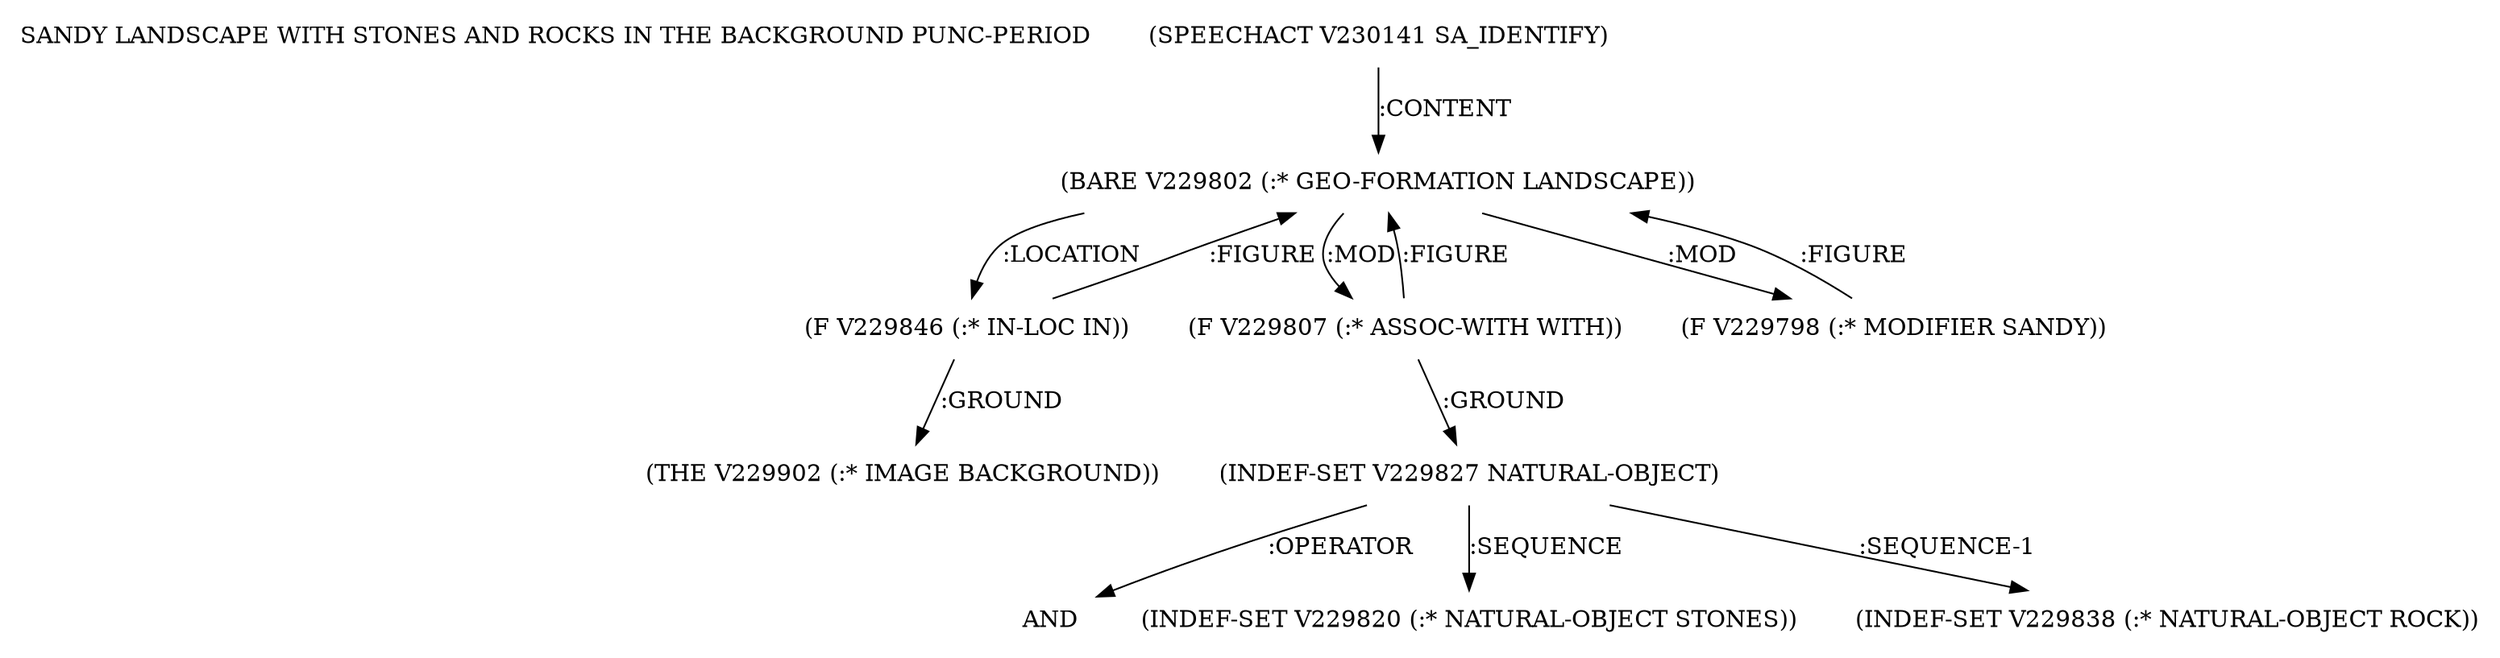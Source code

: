digraph Terms {
  node [shape=none]
  "SANDY LANDSCAPE WITH STONES AND ROCKS IN THE BACKGROUND PUNC-PERIOD"
  "V230141" [label="(SPEECHACT V230141 SA_IDENTIFY)"]
  "V230141" -> "V229802" [label=":CONTENT"]
  "V229802" [label="(BARE V229802 (:* GEO-FORMATION LANDSCAPE))"]
  "V229802" -> "V229846" [label=":LOCATION"]
  "V229802" -> "V229807" [label=":MOD"]
  "V229802" -> "V229798" [label=":MOD"]
  "V229798" [label="(F V229798 (:* MODIFIER SANDY))"]
  "V229798" -> "V229802" [label=":FIGURE"]
  "V229807" [label="(F V229807 (:* ASSOC-WITH WITH))"]
  "V229807" -> "V229827" [label=":GROUND"]
  "V229807" -> "V229802" [label=":FIGURE"]
  "V229827" [label="(INDEF-SET V229827 NATURAL-OBJECT)"]
  "V229827" -> "NT230642" [label=":OPERATOR"]
  "NT230642" [label="AND"]
  "V229827" -> "V229820" [label=":SEQUENCE"]
  "V229827" -> "V229838" [label=":SEQUENCE-1"]
  "V229820" [label="(INDEF-SET V229820 (:* NATURAL-OBJECT STONES))"]
  "V229838" [label="(INDEF-SET V229838 (:* NATURAL-OBJECT ROCK))"]
  "V229846" [label="(F V229846 (:* IN-LOC IN))"]
  "V229846" -> "V229902" [label=":GROUND"]
  "V229846" -> "V229802" [label=":FIGURE"]
  "V229902" [label="(THE V229902 (:* IMAGE BACKGROUND))"]
}
